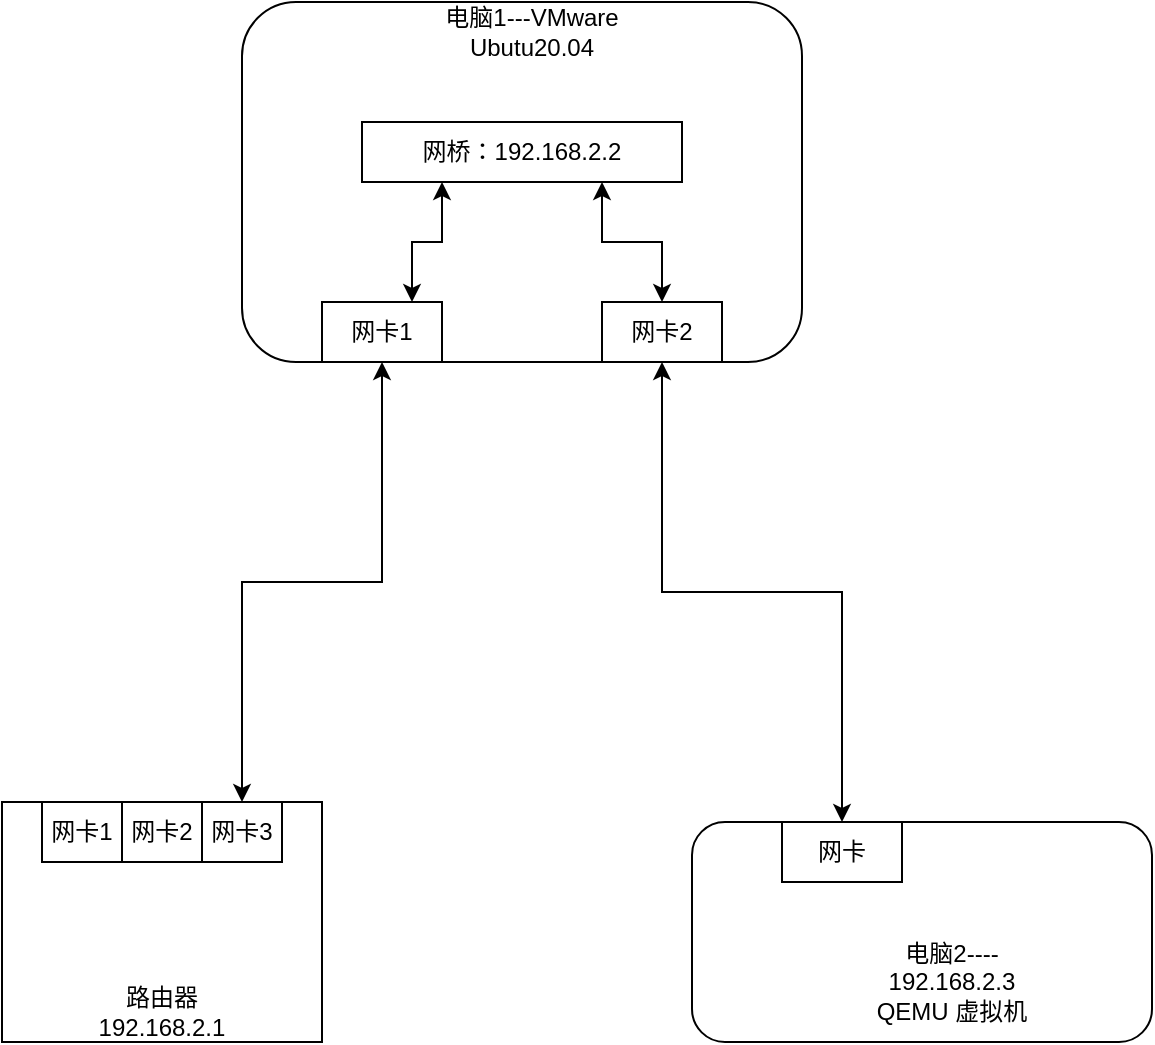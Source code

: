 <mxfile version="16.1.0" type="github">
  <diagram id="X_sBehSgkwLZXwZc_31-" name="Page-1">
    <mxGraphModel dx="1422" dy="762" grid="1" gridSize="10" guides="1" tooltips="1" connect="1" arrows="1" fold="1" page="1" pageScale="1" pageWidth="850" pageHeight="1100" math="0" shadow="0">
      <root>
        <mxCell id="0" />
        <mxCell id="1" parent="0" />
        <mxCell id="7Qu0rslUJbXV5C_ZwxrH-1" value="" style="rounded=1;whiteSpace=wrap;html=1;" parent="1" vertex="1">
          <mxGeometry x="200" y="40" width="280" height="180" as="geometry" />
        </mxCell>
        <mxCell id="7Qu0rslUJbXV5C_ZwxrH-3" value="" style="rounded=1;whiteSpace=wrap;html=1;" parent="1" vertex="1">
          <mxGeometry x="425" y="450" width="230" height="110" as="geometry" />
        </mxCell>
        <mxCell id="iXo1oA6MDKdRr24PhS2N-1" value="网卡" style="rounded=0;whiteSpace=wrap;html=1;" vertex="1" parent="1">
          <mxGeometry x="470" y="450" width="60" height="30" as="geometry" />
        </mxCell>
        <mxCell id="iXo1oA6MDKdRr24PhS2N-9" style="edgeStyle=orthogonalEdgeStyle;rounded=0;orthogonalLoop=1;jettySize=auto;html=1;exitX=0.5;exitY=1;exitDx=0;exitDy=0;entryX=0.5;entryY=0;entryDx=0;entryDy=0;startArrow=classic;startFill=1;" edge="1" parent="1" source="iXo1oA6MDKdRr24PhS2N-2" target="iXo1oA6MDKdRr24PhS2N-1">
          <mxGeometry relative="1" as="geometry" />
        </mxCell>
        <mxCell id="iXo1oA6MDKdRr24PhS2N-2" value="网卡2" style="rounded=0;whiteSpace=wrap;html=1;" vertex="1" parent="1">
          <mxGeometry x="380" y="190" width="60" height="30" as="geometry" />
        </mxCell>
        <mxCell id="iXo1oA6MDKdRr24PhS2N-8" style="edgeStyle=orthogonalEdgeStyle;rounded=0;orthogonalLoop=1;jettySize=auto;html=1;exitX=0.5;exitY=1;exitDx=0;exitDy=0;entryX=0.5;entryY=0;entryDx=0;entryDy=0;startArrow=classic;startFill=1;" edge="1" parent="1" source="iXo1oA6MDKdRr24PhS2N-3" target="iXo1oA6MDKdRr24PhS2N-7">
          <mxGeometry relative="1" as="geometry" />
        </mxCell>
        <mxCell id="iXo1oA6MDKdRr24PhS2N-3" value="网卡1" style="rounded=0;whiteSpace=wrap;html=1;" vertex="1" parent="1">
          <mxGeometry x="240" y="190" width="60" height="30" as="geometry" />
        </mxCell>
        <mxCell id="iXo1oA6MDKdRr24PhS2N-4" value="" style="rounded=0;whiteSpace=wrap;html=1;" vertex="1" parent="1">
          <mxGeometry x="80" y="440" width="160" height="120" as="geometry" />
        </mxCell>
        <mxCell id="iXo1oA6MDKdRr24PhS2N-5" value="网卡1" style="rounded=0;whiteSpace=wrap;html=1;" vertex="1" parent="1">
          <mxGeometry x="100" y="440" width="40" height="30" as="geometry" />
        </mxCell>
        <mxCell id="iXo1oA6MDKdRr24PhS2N-6" value="网卡2" style="rounded=0;whiteSpace=wrap;html=1;" vertex="1" parent="1">
          <mxGeometry x="140" y="440" width="40" height="30" as="geometry" />
        </mxCell>
        <mxCell id="iXo1oA6MDKdRr24PhS2N-7" value="网卡3" style="rounded=0;whiteSpace=wrap;html=1;" vertex="1" parent="1">
          <mxGeometry x="180" y="440" width="40" height="30" as="geometry" />
        </mxCell>
        <mxCell id="iXo1oA6MDKdRr24PhS2N-11" style="edgeStyle=orthogonalEdgeStyle;rounded=0;orthogonalLoop=1;jettySize=auto;html=1;exitX=0.25;exitY=1;exitDx=0;exitDy=0;entryX=0.75;entryY=0;entryDx=0;entryDy=0;startArrow=classic;startFill=1;" edge="1" parent="1" source="iXo1oA6MDKdRr24PhS2N-10" target="iXo1oA6MDKdRr24PhS2N-3">
          <mxGeometry relative="1" as="geometry" />
        </mxCell>
        <mxCell id="iXo1oA6MDKdRr24PhS2N-12" style="edgeStyle=orthogonalEdgeStyle;rounded=0;orthogonalLoop=1;jettySize=auto;html=1;exitX=0.75;exitY=1;exitDx=0;exitDy=0;entryX=0.5;entryY=0;entryDx=0;entryDy=0;startArrow=classic;startFill=1;" edge="1" parent="1" source="iXo1oA6MDKdRr24PhS2N-10" target="iXo1oA6MDKdRr24PhS2N-2">
          <mxGeometry relative="1" as="geometry" />
        </mxCell>
        <mxCell id="iXo1oA6MDKdRr24PhS2N-10" value="网桥：192.168.2.2" style="rounded=0;whiteSpace=wrap;html=1;" vertex="1" parent="1">
          <mxGeometry x="260" y="100" width="160" height="30" as="geometry" />
        </mxCell>
        <mxCell id="iXo1oA6MDKdRr24PhS2N-13" value="路由器&lt;br&gt;192.168.2.1" style="text;html=1;strokeColor=none;fillColor=none;align=center;verticalAlign=middle;whiteSpace=wrap;rounded=0;" vertex="1" parent="1">
          <mxGeometry x="130" y="530" width="60" height="30" as="geometry" />
        </mxCell>
        <mxCell id="iXo1oA6MDKdRr24PhS2N-14" value="电脑1---VMware Ubutu20.04" style="text;html=1;strokeColor=none;fillColor=none;align=center;verticalAlign=middle;whiteSpace=wrap;rounded=0;" vertex="1" parent="1">
          <mxGeometry x="290" y="40" width="110" height="30" as="geometry" />
        </mxCell>
        <mxCell id="iXo1oA6MDKdRr24PhS2N-15" value="电脑2----&lt;br&gt;192.168.2.3&lt;br&gt;QEMU 虚拟机" style="text;html=1;strokeColor=none;fillColor=none;align=center;verticalAlign=middle;whiteSpace=wrap;rounded=0;" vertex="1" parent="1">
          <mxGeometry x="500" y="510" width="110" height="40" as="geometry" />
        </mxCell>
      </root>
    </mxGraphModel>
  </diagram>
</mxfile>
